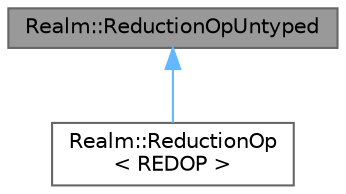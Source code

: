 digraph "Realm::ReductionOpUntyped"
{
 // LATEX_PDF_SIZE
  bgcolor="transparent";
  edge [fontname=Helvetica,fontsize=10,labelfontname=Helvetica,labelfontsize=10];
  node [fontname=Helvetica,fontsize=10,shape=box,height=0.2,width=0.4];
  Node1 [id="Node000001",label="Realm::ReductionOpUntyped",height=0.2,width=0.4,color="gray40", fillcolor="grey60", style="filled", fontcolor="black",tooltip=" "];
  Node1 -> Node2 [id="edge1_Node000001_Node000002",dir="back",color="steelblue1",style="solid",tooltip=" "];
  Node2 [id="Node000002",label="Realm::ReductionOp\l\< REDOP \>",height=0.2,width=0.4,color="gray40", fillcolor="white", style="filled",URL="$structRealm_1_1ReductionOp.html",tooltip=" "];
}
